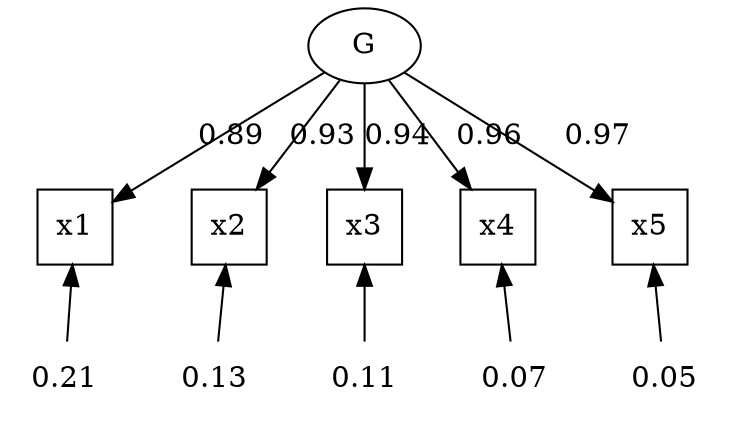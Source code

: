 digraph G {
splines="FALSE";
x1 [shape = square];
x2 [shape = square];
x3 [shape = square];
x4 [shape = square];
x5 [shape = square];

x1_var [label="0.21", shape = plaintext]
x2_var [label="0.13", shape = plaintext]
x3_var [label="0.11", shape = plaintext]
x4_var [label="0.07", shape = plaintext]
x5_var [label="0.05", shape = plaintext];
G -> x1 [label="0.89"];
G -> x2 [label="0.93"];
G -> x3 [label="0.94"];
G -> x4 [label="0.96"];
G -> x5 [label="0.97"];
x1_var -> x1;
x2_var -> x2;
x3_var -> x3;
x4_var -> x4;
x5_var -> x5
{rank=min;  G }; 
{rank=same;  x1 x2 x3 x4 x5 }; 
{rank=max;  x1_var x2_var x3_var x4_var x5_var };
}